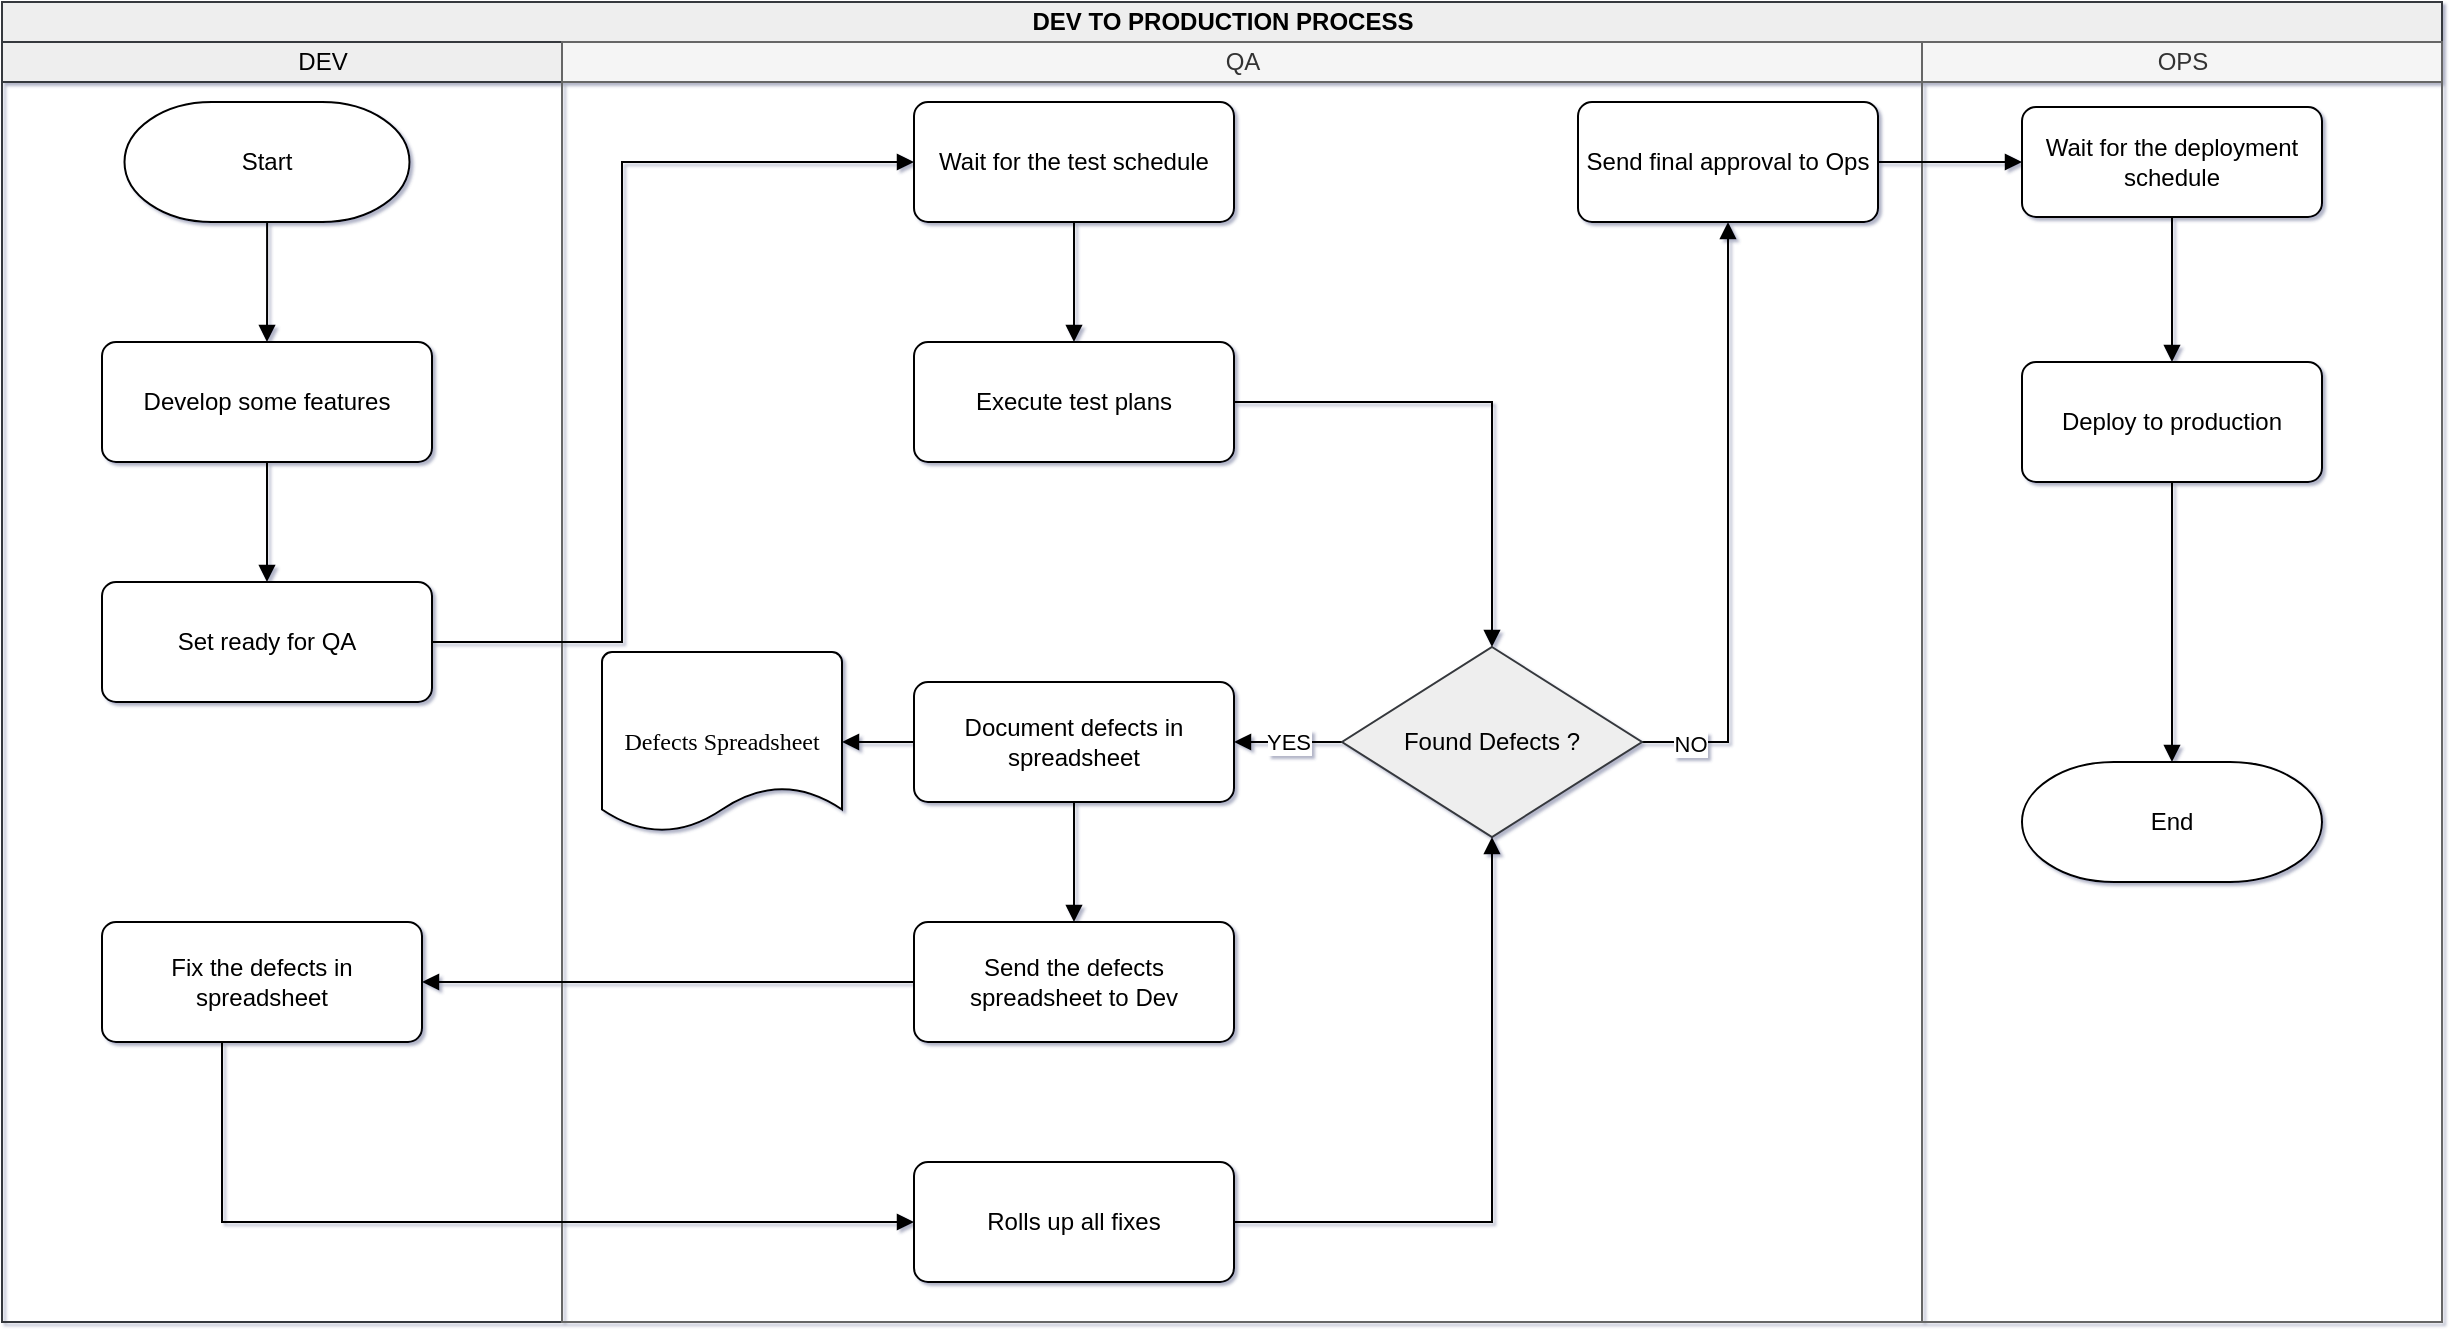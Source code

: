 <mxfile version="28.1.2">
  <diagram name="Page-1" id="T-cPQAhykwXanQqzlES_">
    <mxGraphModel dx="1513" dy="1380" grid="1" gridSize="10" guides="1" tooltips="1" connect="1" arrows="1" fold="1" page="1" pageScale="1" pageWidth="827" pageHeight="1169" background="none" math="0" shadow="1">
      <root>
        <mxCell id="0" />
        <mxCell id="1" parent="0" />
        <mxCell id="mMQNz4XHhVbbrWiUy-m_-8" value="DEV TO PRODUCTION PROCESS" style="swimlane;childLayout=stackLayout;resizeParent=1;resizeParentMax=0;startSize=20;html=1;labelBackgroundColor=none;fontFamily=Arial;fillColor=#eeeeee;strokeColor=#36393d;fontStyle=1" vertex="1" parent="1">
          <mxGeometry x="40" y="60" width="1220" height="660" as="geometry" />
        </mxCell>
        <mxCell id="mMQNz4XHhVbbrWiUy-m_-9" value="&lt;blockquote style=&quot;margin: 0 0 0 40px; border: none; padding: 0px;&quot;&gt;DEV&lt;/blockquote&gt;" style="swimlane;startSize=20;html=1;labelBackgroundColor=none;fontFamily=Arial;fillColor=#eeeeee;strokeColor=#36393d;fontStyle=0" vertex="1" parent="mMQNz4XHhVbbrWiUy-m_-8">
          <mxGeometry y="20" width="280" height="640" as="geometry" />
        </mxCell>
        <mxCell id="mMQNz4XHhVbbrWiUy-m_-20" style="edgeStyle=orthogonalEdgeStyle;rounded=0;orthogonalLoop=1;jettySize=auto;html=1;entryX=0.5;entryY=0;entryDx=0;entryDy=0;labelBackgroundColor=none;fontColor=default;fontFamily=Arial;strokeWidth=1;endArrow=block;endFill=1;" edge="1" parent="mMQNz4XHhVbbrWiUy-m_-9" source="mMQNz4XHhVbbrWiUy-m_-1" target="mMQNz4XHhVbbrWiUy-m_-3">
          <mxGeometry relative="1" as="geometry" />
        </mxCell>
        <mxCell id="mMQNz4XHhVbbrWiUy-m_-1" value="Start" style="strokeWidth=1;html=1;shape=mxgraph.flowchart.terminator;whiteSpace=wrap;labelBackgroundColor=none;fontFamily=Arial;" vertex="1" parent="mMQNz4XHhVbbrWiUy-m_-9">
          <mxGeometry x="61.25" y="30" width="142.5" height="60" as="geometry" />
        </mxCell>
        <mxCell id="mMQNz4XHhVbbrWiUy-m_-21" style="edgeStyle=orthogonalEdgeStyle;rounded=0;orthogonalLoop=1;jettySize=auto;html=1;labelBackgroundColor=none;fontColor=default;fontFamily=Arial;strokeWidth=1;endArrow=block;endFill=1;" edge="1" parent="mMQNz4XHhVbbrWiUy-m_-9" source="mMQNz4XHhVbbrWiUy-m_-3" target="mMQNz4XHhVbbrWiUy-m_-5">
          <mxGeometry relative="1" as="geometry" />
        </mxCell>
        <mxCell id="mMQNz4XHhVbbrWiUy-m_-3" value="Develop some features" style="rounded=1;whiteSpace=wrap;html=1;absoluteArcSize=1;arcSize=14;strokeWidth=1;labelBackgroundColor=none;fontFamily=Arial;" vertex="1" parent="mMQNz4XHhVbbrWiUy-m_-9">
          <mxGeometry x="50" y="150" width="165" height="60" as="geometry" />
        </mxCell>
        <mxCell id="mMQNz4XHhVbbrWiUy-m_-5" value="Set ready for QA" style="rounded=1;whiteSpace=wrap;html=1;absoluteArcSize=1;arcSize=14;strokeWidth=1;labelBackgroundColor=none;fontFamily=Arial;" vertex="1" parent="mMQNz4XHhVbbrWiUy-m_-9">
          <mxGeometry x="50" y="270" width="165" height="60" as="geometry" />
        </mxCell>
        <mxCell id="mMQNz4XHhVbbrWiUy-m_-15" value="Fix the defects in spreadsheet" style="rounded=1;whiteSpace=wrap;html=1;absoluteArcSize=1;arcSize=14;strokeWidth=1;labelBackgroundColor=none;fontFamily=Arial;" vertex="1" parent="mMQNz4XHhVbbrWiUy-m_-9">
          <mxGeometry x="50" y="440" width="160" height="60" as="geometry" />
        </mxCell>
        <mxCell id="mMQNz4XHhVbbrWiUy-m_-10" value="QA" style="swimlane;startSize=20;html=1;labelBackgroundColor=none;fontFamily=Arial;fontStyle=0;fillColor=#f5f5f5;strokeColor=#666666;fontColor=#333333;" vertex="1" parent="mMQNz4XHhVbbrWiUy-m_-8">
          <mxGeometry x="280" y="20" width="680" height="640" as="geometry" />
        </mxCell>
        <mxCell id="mMQNz4XHhVbbrWiUy-m_-23" style="edgeStyle=orthogonalEdgeStyle;rounded=0;orthogonalLoop=1;jettySize=auto;html=1;entryX=0.5;entryY=0;entryDx=0;entryDy=0;labelBackgroundColor=none;fontColor=default;fontFamily=Arial;endArrow=block;endFill=1;" edge="1" parent="mMQNz4XHhVbbrWiUy-m_-10" source="mMQNz4XHhVbbrWiUy-m_-6" target="mMQNz4XHhVbbrWiUy-m_-7">
          <mxGeometry relative="1" as="geometry" />
        </mxCell>
        <mxCell id="mMQNz4XHhVbbrWiUy-m_-6" value="Wait for the test schedule" style="rounded=1;whiteSpace=wrap;html=1;absoluteArcSize=1;arcSize=14;strokeWidth=1;labelBackgroundColor=none;fontFamily=Arial;" vertex="1" parent="mMQNz4XHhVbbrWiUy-m_-10">
          <mxGeometry x="176" y="30" width="160" height="60" as="geometry" />
        </mxCell>
        <mxCell id="mMQNz4XHhVbbrWiUy-m_-7" value="Execute test plans" style="rounded=1;whiteSpace=wrap;html=1;absoluteArcSize=1;arcSize=14;strokeWidth=1;labelBackgroundColor=none;fontFamily=Arial;" vertex="1" parent="mMQNz4XHhVbbrWiUy-m_-10">
          <mxGeometry x="176" y="150" width="160" height="60" as="geometry" />
        </mxCell>
        <mxCell id="mMQNz4XHhVbbrWiUy-m_-25" value="YES" style="edgeStyle=orthogonalEdgeStyle;rounded=0;orthogonalLoop=1;jettySize=auto;html=1;entryX=1;entryY=0.5;entryDx=0;entryDy=0;labelBackgroundColor=default;fontColor=default;fontFamily=Arial;strokeWidth=1;endArrow=block;endFill=1;" edge="1" parent="mMQNz4XHhVbbrWiUy-m_-10" source="mMQNz4XHhVbbrWiUy-m_-12" target="mMQNz4XHhVbbrWiUy-m_-13">
          <mxGeometry relative="1" as="geometry" />
        </mxCell>
        <mxCell id="mMQNz4XHhVbbrWiUy-m_-32" style="edgeStyle=orthogonalEdgeStyle;rounded=0;orthogonalLoop=1;jettySize=auto;html=1;labelBackgroundColor=none;fontColor=default;fontFamily=Arial;strokeWidth=1;endArrow=block;endFill=1;entryX=0.5;entryY=1;entryDx=0;entryDy=0;exitX=1;exitY=0.5;exitDx=0;exitDy=0;exitPerimeter=0;" edge="1" parent="mMQNz4XHhVbbrWiUy-m_-10" source="mMQNz4XHhVbbrWiUy-m_-12" target="mMQNz4XHhVbbrWiUy-m_-17">
          <mxGeometry relative="1" as="geometry">
            <mxPoint x="526" y="350" as="sourcePoint" />
            <mxPoint x="550" y="170" as="targetPoint" />
            <Array as="points">
              <mxPoint x="583" y="350" />
            </Array>
          </mxGeometry>
        </mxCell>
        <mxCell id="mMQNz4XHhVbbrWiUy-m_-38" value="NO" style="edgeLabel;html=1;align=center;verticalAlign=middle;resizable=0;points=[];fontFamily=Arial;" vertex="1" connectable="0" parent="mMQNz4XHhVbbrWiUy-m_-32">
          <mxGeometry x="-0.853" y="-1" relative="1" as="geometry">
            <mxPoint x="1" as="offset" />
          </mxGeometry>
        </mxCell>
        <mxCell id="mMQNz4XHhVbbrWiUy-m_-12" value="Found Defects ?" style="strokeWidth=1;html=1;shape=mxgraph.flowchart.decision;whiteSpace=wrap;labelBackgroundColor=none;fontFamily=Arial;fillColor=#eeeeee;strokeColor=#36393d;" vertex="1" parent="mMQNz4XHhVbbrWiUy-m_-10">
          <mxGeometry x="390" y="302.5" width="150" height="95" as="geometry" />
        </mxCell>
        <mxCell id="mMQNz4XHhVbbrWiUy-m_-26" style="edgeStyle=orthogonalEdgeStyle;rounded=0;orthogonalLoop=1;jettySize=auto;html=1;entryX=0.5;entryY=0;entryDx=0;entryDy=0;labelBackgroundColor=none;fontColor=default;fontFamily=Arial;strokeWidth=1;endArrow=block;endFill=1;" edge="1" parent="mMQNz4XHhVbbrWiUy-m_-10" source="mMQNz4XHhVbbrWiUy-m_-13" target="mMQNz4XHhVbbrWiUy-m_-14">
          <mxGeometry relative="1" as="geometry" />
        </mxCell>
        <mxCell id="mMQNz4XHhVbbrWiUy-m_-37" style="edgeStyle=orthogonalEdgeStyle;rounded=0;orthogonalLoop=1;jettySize=auto;html=1;strokeWidth=1;endArrow=block;endFill=1;fontFamily=Arial;" edge="1" parent="mMQNz4XHhVbbrWiUy-m_-10" source="mMQNz4XHhVbbrWiUy-m_-13" target="mMQNz4XHhVbbrWiUy-m_-36">
          <mxGeometry relative="1" as="geometry" />
        </mxCell>
        <mxCell id="mMQNz4XHhVbbrWiUy-m_-13" value="Document defects in spreadsheet" style="rounded=1;whiteSpace=wrap;html=1;absoluteArcSize=1;arcSize=14;strokeWidth=1;labelBackgroundColor=none;fontFamily=Arial;" vertex="1" parent="mMQNz4XHhVbbrWiUy-m_-10">
          <mxGeometry x="176" y="320" width="160" height="60" as="geometry" />
        </mxCell>
        <mxCell id="mMQNz4XHhVbbrWiUy-m_-17" value="Send final approval to Ops" style="rounded=1;whiteSpace=wrap;html=1;absoluteArcSize=1;arcSize=14;strokeWidth=1;labelBackgroundColor=none;fontFamily=Arial;" vertex="1" parent="mMQNz4XHhVbbrWiUy-m_-10">
          <mxGeometry x="508" y="30" width="150" height="60" as="geometry" />
        </mxCell>
        <mxCell id="mMQNz4XHhVbbrWiUy-m_-14" value="Send the defects spreadsheet to Dev" style="rounded=1;whiteSpace=wrap;html=1;absoluteArcSize=1;arcSize=14;strokeWidth=1;labelBackgroundColor=none;fontFamily=Arial;" vertex="1" parent="mMQNz4XHhVbbrWiUy-m_-10">
          <mxGeometry x="176" y="440" width="160" height="60" as="geometry" />
        </mxCell>
        <mxCell id="mMQNz4XHhVbbrWiUy-m_-16" value="Rolls up all fixes" style="rounded=1;whiteSpace=wrap;html=1;absoluteArcSize=1;arcSize=14;strokeWidth=1;labelBackgroundColor=none;fontFamily=Arial;glass=0;" vertex="1" parent="mMQNz4XHhVbbrWiUy-m_-10">
          <mxGeometry x="176" y="560" width="160" height="60" as="geometry" />
        </mxCell>
        <mxCell id="mMQNz4XHhVbbrWiUy-m_-24" style="edgeStyle=orthogonalEdgeStyle;rounded=0;orthogonalLoop=1;jettySize=auto;html=1;entryX=0.5;entryY=0;entryDx=0;entryDy=0;entryPerimeter=0;labelBackgroundColor=none;fontColor=default;fontFamily=Arial;strokeWidth=1;endArrow=block;endFill=1;" edge="1" parent="mMQNz4XHhVbbrWiUy-m_-10" source="mMQNz4XHhVbbrWiUy-m_-7" target="mMQNz4XHhVbbrWiUy-m_-12">
          <mxGeometry relative="1" as="geometry">
            <mxPoint x="451" y="302.5" as="targetPoint" />
          </mxGeometry>
        </mxCell>
        <mxCell id="mMQNz4XHhVbbrWiUy-m_-30" style="edgeStyle=orthogonalEdgeStyle;rounded=0;orthogonalLoop=1;jettySize=auto;html=1;entryX=0.5;entryY=1;entryDx=0;entryDy=0;entryPerimeter=0;labelBackgroundColor=none;fontColor=default;fontFamily=Arial;strokeWidth=1;endArrow=block;endFill=1;" edge="1" parent="mMQNz4XHhVbbrWiUy-m_-10" source="mMQNz4XHhVbbrWiUy-m_-16" target="mMQNz4XHhVbbrWiUy-m_-12">
          <mxGeometry relative="1" as="geometry">
            <mxPoint x="451" y="397.5" as="targetPoint" />
          </mxGeometry>
        </mxCell>
        <mxCell id="mMQNz4XHhVbbrWiUy-m_-36" value="&lt;span style=&quot;font-family: Verdana;&quot;&gt;Defects Spreadsheet&lt;/span&gt;" style="strokeWidth=1;html=1;shape=mxgraph.flowchart.document2;whiteSpace=wrap;size=0.25;perimeter=rectanglePerimeter;fontFamily=Arial;" vertex="1" parent="mMQNz4XHhVbbrWiUy-m_-10">
          <mxGeometry x="20" y="305" width="120" height="90" as="geometry" />
        </mxCell>
        <mxCell id="mMQNz4XHhVbbrWiUy-m_-11" value="OPS" style="swimlane;startSize=20;html=1;labelBackgroundColor=none;fontFamily=Arial;fontStyle=0;fillColor=#f5f5f5;fontColor=#333333;strokeColor=#666666;" vertex="1" parent="mMQNz4XHhVbbrWiUy-m_-8">
          <mxGeometry x="960" y="20" width="260" height="640" as="geometry" />
        </mxCell>
        <mxCell id="mMQNz4XHhVbbrWiUy-m_-34" style="edgeStyle=orthogonalEdgeStyle;rounded=0;orthogonalLoop=1;jettySize=auto;html=1;entryX=0.5;entryY=0;entryDx=0;entryDy=0;labelBackgroundColor=none;fontColor=default;fontFamily=Arial;strokeWidth=1;endArrow=block;endFill=1;" edge="1" parent="mMQNz4XHhVbbrWiUy-m_-11" source="mMQNz4XHhVbbrWiUy-m_-18" target="mMQNz4XHhVbbrWiUy-m_-19">
          <mxGeometry relative="1" as="geometry" />
        </mxCell>
        <mxCell id="mMQNz4XHhVbbrWiUy-m_-18" value="Wait for the deployment schedule" style="rounded=1;whiteSpace=wrap;html=1;absoluteArcSize=1;arcSize=14;strokeWidth=1;labelBackgroundColor=none;fontFamily=Arial;" vertex="1" parent="mMQNz4XHhVbbrWiUy-m_-11">
          <mxGeometry x="50" y="32.5" width="150" height="55" as="geometry" />
        </mxCell>
        <mxCell id="mMQNz4XHhVbbrWiUy-m_-19" value="Deploy to production" style="rounded=1;whiteSpace=wrap;html=1;absoluteArcSize=1;arcSize=14;strokeWidth=1;labelBackgroundColor=none;fontFamily=Arial;" vertex="1" parent="mMQNz4XHhVbbrWiUy-m_-11">
          <mxGeometry x="50" y="160" width="150" height="60" as="geometry" />
        </mxCell>
        <mxCell id="mMQNz4XHhVbbrWiUy-m_-2" value="End" style="strokeWidth=1;html=1;shape=mxgraph.flowchart.terminator;whiteSpace=wrap;labelBackgroundColor=none;fontFamily=Arial;" vertex="1" parent="mMQNz4XHhVbbrWiUy-m_-11">
          <mxGeometry x="50" y="360" width="150" height="60" as="geometry" />
        </mxCell>
        <mxCell id="mMQNz4XHhVbbrWiUy-m_-35" style="edgeStyle=orthogonalEdgeStyle;rounded=0;orthogonalLoop=1;jettySize=auto;html=1;entryX=0.5;entryY=0;entryDx=0;entryDy=0;entryPerimeter=0;labelBackgroundColor=none;fontColor=default;fontFamily=Arial;strokeWidth=1;endArrow=block;endFill=1;" edge="1" parent="mMQNz4XHhVbbrWiUy-m_-11" source="mMQNz4XHhVbbrWiUy-m_-19" target="mMQNz4XHhVbbrWiUy-m_-2">
          <mxGeometry relative="1" as="geometry" />
        </mxCell>
        <mxCell id="mMQNz4XHhVbbrWiUy-m_-22" style="edgeStyle=orthogonalEdgeStyle;rounded=0;orthogonalLoop=1;jettySize=auto;html=1;entryX=0;entryY=0.5;entryDx=0;entryDy=0;labelBackgroundColor=none;fontColor=default;fontFamily=Arial;exitX=1;exitY=0.5;exitDx=0;exitDy=0;strokeWidth=1;endArrow=block;endFill=1;" edge="1" parent="mMQNz4XHhVbbrWiUy-m_-8" source="mMQNz4XHhVbbrWiUy-m_-5" target="mMQNz4XHhVbbrWiUy-m_-6">
          <mxGeometry relative="1" as="geometry">
            <mxPoint x="240" y="320" as="sourcePoint" />
            <Array as="points">
              <mxPoint x="310" y="320" />
              <mxPoint x="310" y="80" />
            </Array>
          </mxGeometry>
        </mxCell>
        <mxCell id="mMQNz4XHhVbbrWiUy-m_-28" style="edgeStyle=orthogonalEdgeStyle;rounded=0;orthogonalLoop=1;jettySize=auto;html=1;entryX=1;entryY=0.5;entryDx=0;entryDy=0;labelBackgroundColor=none;fontColor=default;fontFamily=Arial;strokeWidth=1;endArrow=block;endFill=1;" edge="1" parent="mMQNz4XHhVbbrWiUy-m_-8" source="mMQNz4XHhVbbrWiUy-m_-14" target="mMQNz4XHhVbbrWiUy-m_-15">
          <mxGeometry relative="1" as="geometry">
            <mxPoint x="235" y="490" as="targetPoint" />
          </mxGeometry>
        </mxCell>
        <mxCell id="mMQNz4XHhVbbrWiUy-m_-29" style="edgeStyle=orthogonalEdgeStyle;rounded=0;orthogonalLoop=1;jettySize=auto;html=1;entryX=0;entryY=0.5;entryDx=0;entryDy=0;labelBackgroundColor=none;fontColor=default;fontFamily=Arial;strokeWidth=1;endArrow=block;endFill=1;" edge="1" parent="mMQNz4XHhVbbrWiUy-m_-8" source="mMQNz4XHhVbbrWiUy-m_-15" target="mMQNz4XHhVbbrWiUy-m_-16">
          <mxGeometry relative="1" as="geometry">
            <Array as="points">
              <mxPoint x="110" y="610" />
            </Array>
          </mxGeometry>
        </mxCell>
        <mxCell id="mMQNz4XHhVbbrWiUy-m_-33" style="edgeStyle=orthogonalEdgeStyle;rounded=0;orthogonalLoop=1;jettySize=auto;html=1;entryX=0;entryY=0.5;entryDx=0;entryDy=0;labelBackgroundColor=none;fontColor=default;fontFamily=Arial;strokeWidth=1;endArrow=block;endFill=1;" edge="1" parent="mMQNz4XHhVbbrWiUy-m_-8" source="mMQNz4XHhVbbrWiUy-m_-17" target="mMQNz4XHhVbbrWiUy-m_-18">
          <mxGeometry relative="1" as="geometry" />
        </mxCell>
      </root>
    </mxGraphModel>
  </diagram>
</mxfile>
